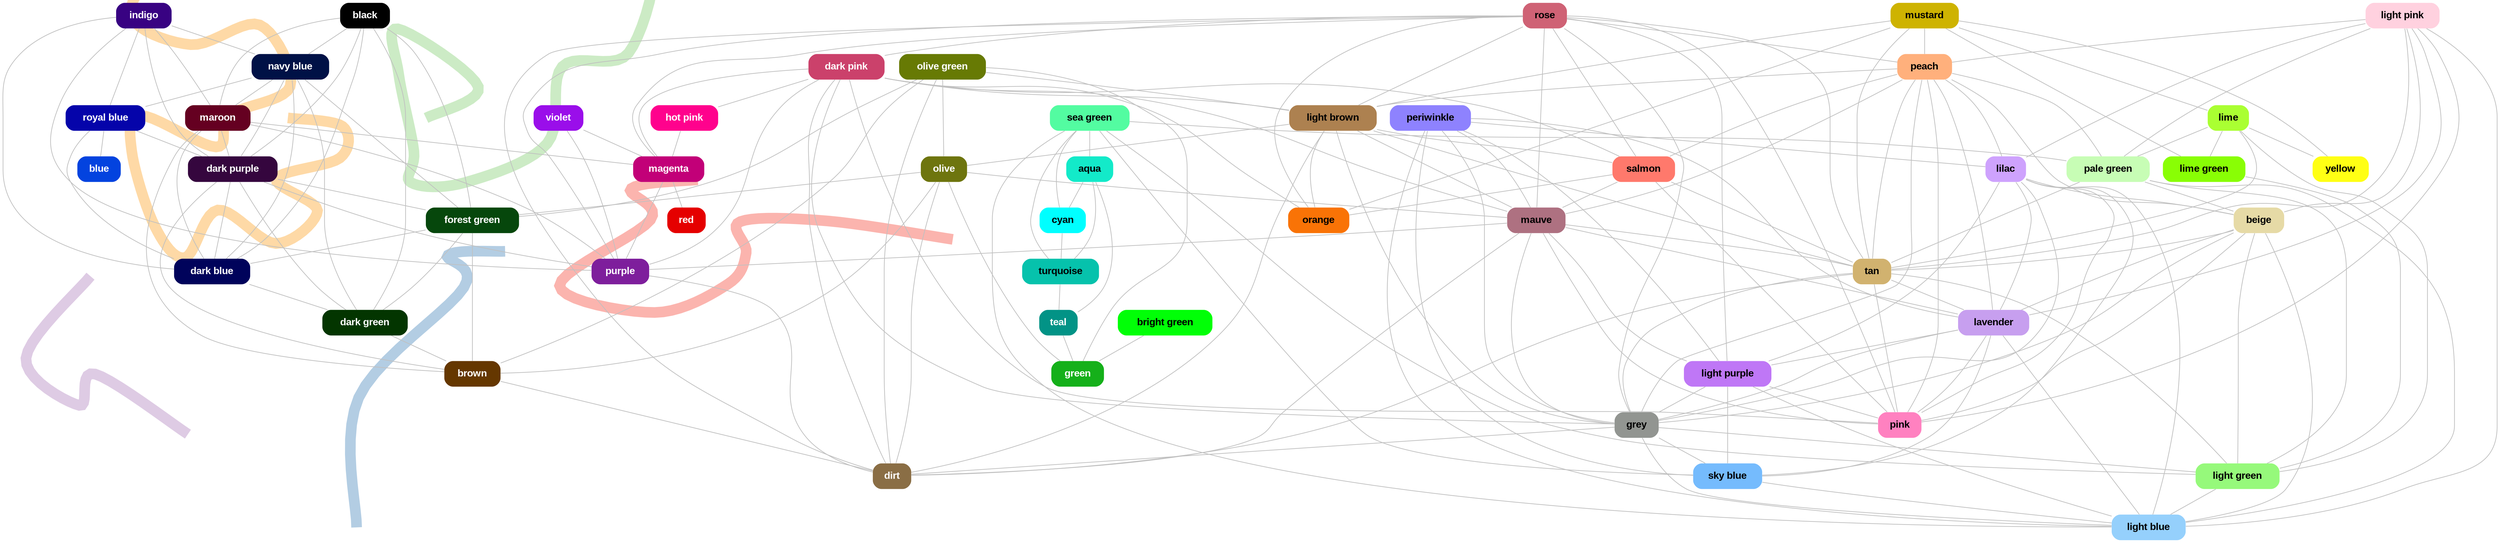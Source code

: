 graph {
	graph [_background=" S 16 -setlinewidth(15) c 7 -#ccebc5 C 7 -#ccebc5 L 111  595.05 593.94  600.26 596.39  608.02 599.33  617.56 602.74  628.1 606.6  \
638.85 610.88  649.03 615.57  657.86 620.65  664.58 626.09  668.38 631.88  668.5 638  664.23 645.28  655.99 654.21  644.67 664.25  \
631.19 674.84  616.45 685.44  601.34 695.5  586.78 704.48  573.66 711.82  562.89 716.98  555.37 719.42  550.77 719.13  547.97 716.7  \
546.7 712.41  546.66 706.57  547.58 699.48  549.17 691.44  551.15 682.75  553.24 673.72  555.15 664.63  556.6 655.8  558.04 646.48  \
559.99 635.94  562.33 624.52  564.92 612.54  567.62 600.34  570.29 588.23  572.8 576.54  575 565.61  576.77 555.76  577.97 547.32  \
578.23 540.11  577.5 533.68  576.09 527.99  574.32 522.95  572.51 518.52  570.97 514.63  570.02 511.23  569.98 508.24  571.16 505.61  \
573.88 503.28  578.06 501.25  583.33 499.58  589.56 498.3  596.64 497.46  604.43 497.08  612.83 497.19  621.69 497.83  630.91 499.03  \
640.36 500.82  649.92 503.24  660.29 506.27  671.98 509.85  684.61 514  697.76 518.69  711.04 523.93  724.04 529.71  736.37 536.03  \
747.62 542.87  757.4 550.25  765.3 558.14  770.91 567.2  774.42 577.78  776.32 589.47  777.11 601.83  777.3 614.44  777.37 626.87  \
777.83 638.69  779.18 649.48  781.91 658.81  786.53 666.26  793.24 671.25  801.64 673.93  811.31 674.89  821.84 674.76  832.81 674.15  \
843.82 673.67  854.43 673.94  864.23 675.56  872.81 679.16  879.76 685.35  885.97 694.98  892.38 707.88  898.62 723.15  904.32 739.88  \
909.1 757.16  912.59 774.07  914.43 789.72  914.24 803.19  911.64 813.57 906.28 819.95  896.86 822.01  883.05 820.5  865.92 \
816.16  846.53 809.7  825.95 801.85  805.23 793.32  785.44 784.84  767.65 777.13  752.91 770.92  742.3 766.92 c 7 -#fed9a6 C \
7 -#fed9a6 L 171  400.73 594.14  405.67 593.58  412.48 593.04  420.69 592.46  429.83 591.79  439.42 590.95  448.99 589.89  458.07 \
588.55  466.19 586.86  472.87 584.77  477.64 582.2  480.92 579  483.42 575.14  485.14 570.76  486.06 566.01  486.16 561.03  485.43 \
555.97  483.85 550.96  481.41 546.15  478.1 541.69  473.9 537.71  467.77 534.24  459.16 531.15  448.77 528.33  437.29 525.69  425.41 \
523.15  413.85 520.61  403.29 517.96  394.43 515.14  387.97 512.03  384.61 508.54  384.95 504.69  388.6 500.59  394.78 496.27  402.69 \
491.78  411.54 487.16  420.55 482.45  428.92 477.7  435.87 472.96  440.61 468.25  442.35 463.64  441.33 458.65  438.5 452.99  434.15 \
446.93  428.54 440.77  421.95 434.78  414.67 429.26  406.97 424.47  399.12 420.72  391.41 418.27  384.11 417.42  376.72 418.86  \
368.68 422.68  360.16 428.26  351.35 434.98  342.42 442.22  333.56 449.36  324.93 455.77  316.73 460.84  309.12 463.94  302.29 464.45  \
296.24 461.88  290.78 456.6  285.81 449.28  281.24 440.59  276.96 431.22  272.88 421.83  268.89 413.11  264.89 405.71  260.8 400.33  \
256.5 397.62  252.05 397.25  247.57 398.34  243.1 400.73  238.64 404.28  234.23 408.83  229.89 414.26  225.63 420.4  221.49 427.11  \
217.48 434.25  213.63 441.66  209.76 450.01  205.74 459.81  201.68 470.7  197.69 482.33  193.88 494.34  190.35 506.38  187.2 518.09  \
184.55 529.12  182.5 539.11  181.16 547.71  180.23 555.38  179.44 562.74  178.92 569.68  178.81 576.1  179.26 581.87  180.39 586.9  \
182.35 591.07  185.27 594.26  189.3 596.37 194.56 597.28  201.75 596.27  211.1 593.05  222.08 588.16  234.15 582.16  246.79 \
575.58  259.46 568.99  271.62 562.91  282.73 557.9  292.28 554.51  299.71 553.28  304.79 554.18  307.95 556.61  309.62 560.31  310.29 \
564.99  310.39 570.36  310.4 576.16  310.76 582.1  311.95 587.9  314.4 593.28  318.59 597.97  325 601.96  333.44 605.56  343.32 \
608.9  354.05 612.15  365.07 615.45  375.77 618.97  385.58 622.84  393.93 627.24  400.21 632.3  403.86 638.18  405.03 645.48  404.4 \
654.37  402.2 664.37  398.66 674.99  393.98 685.76  388.38 696.19  382.1 705.8  375.34 714.1  368.33 720.61  361.29 724.86  353.73 \
726.4  345.16 725.5  335.77 722.71  325.77 718.59  315.36 713.7  304.73 708.59  294.1 703.83  283.65 699.97  273.6 697.58  264.13 \
697.2  254.48 698.45  244 700.52  233.1 703.37  222.19 706.96  211.67 711.23  201.95 716.14  193.44 721.64  186.55 727.68  181.67 \
734.23  179.23 741.22  179.82 749.41  183.38 759.25  189.25 770.28  196.81 782.02  205.43 794.01  214.48 805.78  223.32 816.87  \
231.31 826.79  237.83 835.09  242.25 841.3 c 7 -#fbb4ae C 7 -#fbb4ae L 91  977.05 507.14  970.96 506.55  962.45 505.98  952.15 \
505.37  940.7 504.65  928.75 503.77  916.93 502.67  905.89 501.29  896.26 499.57  888.68 497.45  883.8 494.88  882.32 491.97  883.95 \
488.86  887.89 485.5  893.31 481.84  899.37 477.82  905.27 473.4  910.16 468.53  913.24 463.16  913.67 457.24  910.64 450.72  902.95 \
443.18  890.81 434.42  875.46 424.77  858.15 414.54  840.12 404.02  822.63 393.54  806.92 383.4  794.23 373.91  785.82 365.38  782.94 \
358.12  785.85 351.77  793.42 345.81  804.77 340.31  819.02 335.33  835.3 330.94  852.74 327.22  870.45 324.23  887.56 322.04  903.2 \
320.72  916.49 320.33  928.37 321.16  940.27 323.27  952.04 326.46  963.56 330.5  974.68 335.17  985.26 340.25  995.16 345.52  1004.24 \
350.75  1012.37 355.73  1019.4 360.24  1025.26 364.47  1030.04 368.78  1033.87 373.14  1036.89 377.55  1039.23 381.99  1041.01 386.45  \
1042.37 390.92  1043.44 395.38  1044.34 399.83  1045.2 404.25  1045.18 408.85  1043.67 413.75  1041.16 418.82  1038.15 423.93  1035.13 \
428.96  1032.59 433.77  1031.04 438.24  1030.96 442.23  1032.85 445.62  1037.2 448.27  1043.96 450.22  1052.58 451.62  1062.82 452.52  \
1074.45 452.98  1087.23 453.03  1100.93 452.74  1115.31 452.14  1130.14 451.3  1145.18 450.25  1160.2 449.06  1176.41 447.44  1194.75 \
445.18  1214.52 442.45  1235.04 439.39  1255.64 436.18  1275.62 432.96  1294.3 429.9  1310.99 427.14  1325.02 424.86  1335.7 423.2 \
c 7 -#b3cde3 C 7 -#b3cde3 L 41  497.43 18  496.95 28.98  495.51 43.26  493.52 60.2  491.42 79.17  489.64 99.55  488.6 120.71  488.72 \
142.01  490.43 162.83  494.16 182.53  500.33 200.49  510.01 217.6  523.34 235.02  539.38 252.48  557.19 269.76  575.81 286.6  594.31 \
302.75  611.74 317.97  627.16 332.02  639.61 344.64  648.17 355.59  652.39 364.77  653 372.36  650.82 378.58  646.67 383.64  641.37 \
387.75  635.73 391.1  630.57 393.91  626.7 396.39  624.94 398.74  626.11 401.17  630.35 403.35  636.88 404.89  645.17 405.87  654.66 \
406.43  664.81 406.64  675.06 406.63  684.89 406.5  693.72 406.35  701.03 406.29  706.26 406.42 c 7 -#decbe4 C 7 -#decbe4 L 41  \
123.2 371.41  117.06 364.32  108.21 354.93  97.44 343.72  85.5 331.2  73.16 317.85  61.21 304.17  50.39 290.65  41.49 277.79  35.27 \
266.07  32.5 256  33.52 246.88  37.73 237.83  44.47 229.02  53.08 220.64  62.91 212.88  73.31 205.91  83.62 199.92  93.18 195.1  \
101.34 191.63  107.44 189.69  111.31 190.2  113.52 193.5  114.56 198.85  114.91 205.54  115.06 212.86  115.48 220.08  116.67 226.5  \
119.1 231.4  123.26 234.05  129.63 233.74  138.89 230.11  150.9 223.7  164.96 215.15  180.34 205.11  196.32 194.2  212.2 183.07  \
227.24 172.36  240.74 162.71  251.98 154.76  260.24 149.15  ",
		bb="-0.003,0,1366.2,859.3",
		forcelabels=false,
		outputorder=edgesfirst,
		size="60,60!"
	];
	node [clustercolor=-1,
		fontname="Helvetica-Bold",
		height=0.0001,
		label="\N",
		margin=0,
		shape=plaintext,
		width=0.0001
	];
	edge [color=grey];
	rose	 [cluster=1,
		clustercolor="#ccebc5",
		color="#cf6275",
		fontcolor="#000000",
		fontname="Arial Bold",
		height=0.5,
		pos="595.05,593.94",
		style="filled,rounded",
		width=0.86111];
	"dark pink"	 [cluster=1,
		clustercolor="#ccebc5",
		color="#cb416b",
		fontcolor="#FFFFFF",
		fontname="Arial Bold",
		height=0.5,
		pos="668.5,638",
		style="filled,rounded",
		width=1.4861];
	rose -- "dark pink"	 [len=0.9277,
		pos="616.69,606.92 624.73,611.75 633.94,617.27 642.34,622.31",
		weight=1.0000];
	peach	 [cluster=2,
		clustercolor="#fed9a6",
		color="#ffb07c",
		fontcolor="#000000",
		fontname="Arial Bold",
		height=0.5,
		pos="400.73,594.14",
		style="filled,rounded",
		width=1.0694];
	rose -- peach	 [len=2.4206,
		pos="563.83,593.97 529.93,594.01 475.75,594.07 439.23,594.1",
		weight=1.0000];
	"light brown"	 [cluster=1,
		clustercolor="#ccebc5",
		color="#ad8150",
		fontcolor="#000000",
		fontname="Arial Bold",
		height=0.5,
		pos="577.97,547.32",
		style="filled,rounded",
		width=1.7083];
	rose -- "light brown"	 [len=1.3706,
		pos="588.59,576.31 587.27,572.7 585.88,568.9 584.55,565.28",
		weight=1.0000];
	salmon	 [cluster=1,
		clustercolor="#ccebc5",
		color="#ff796c",
		fontcolor="#000000",
		fontname="Arial Bold",
		height=0.5,
		pos="556.6,655.8",
		style="filled,rounded",
		width=1.2222];
	rose -- salmon	 [len=1.3106,
		pos="584.34,611.17 579.1,619.61 572.79,629.75 567.52,638.23",
		weight=1.0000];
	mauve	 [cluster=1,
		clustercolor="#ccebc5",
		color="#ae7181",
		fontcolor="#000000",
		fontname="Arial Bold",
		height=0.5,
		pos="573.88,503.28",
		style="filled,rounded",
		width=1.1389];
	rose -- mauve	 [len=0.9125,
		pos="590.87,576.03 587.18,560.24 581.83,537.34 578.13,521.47",
		weight=1.0000];
	tan	 [cluster=2,
		clustercolor="#fed9a6",
		color="#d1b26f",
		fontcolor="#000000",
		fontname="Arial Bold",
		height=0.5,
		pos="403.86,638.18",
		style="filled,rounded",
		width=0.75];
	rose -- tan	 [len=2.1911,
		pos="566.01,600.66 528.82,609.26 464.96,624.04 429.49,632.25",
		weight=1.0000];
	"light purple"	 [cluster=2,
		clustercolor="#fed9a6",
		color="#bf77f6",
		fontcolor="#000000",
		fontname="Arial Bold",
		height=0.5,
		pos="442.35,463.64",
		style="filled,rounded",
		width=1.7083];
	rose -- "light purple"	 [len=2.5873,
		pos="577.53,578.99 549.02,554.66 492.72,506.62 462.56,480.89",
		weight=1.0000];
	grey	 [cluster=2,
		clustercolor="#fed9a6",
		color="#929591",
		fontcolor="#000000",
		fontname="Arial Bold",
		height=0.5,
		pos="473.9,537.71",
		style="filled,rounded",
		width=0.86111];
	rose -- grey	 [len=2.0795,
		pos="570.53,582.56 549.52,572.81 519.39,558.82 498.38,549.07",
		weight=1.0000];
	magenta	 [cluster=1,
		clustercolor="#ccebc5",
		color="#c20078",
		fontcolor="#FFFFFF",
		fontname="Arial Bold",
		height=0.5,
		pos="786.53,666.26",
		style="filled,rounded",
		width=1.3889];
	rose -- magenta	 [len=2.6979,
		pos="621.27,603.84 655.18,616.65 714.31,638.98 751.88,653.17",
		weight=1.0000];
	orange	 [cluster=1,
		clustercolor="#ccebc5",
		color="#f97306",
		fontcolor="#000000",
		fontname="Arial Bold",
		height=0.5,
		pos="555.37,719.42",
		style="filled,rounded",
		width=1.1944];
	rose -- orange	 [len=2.4107,
		pos="589.45,611.65 581.93,635.43 568.64,677.45 561.07,701.39",
		weight=1.0000];
	pink	 [cluster=2,
		clustercolor="#fed9a6",
		color="#ff81c0",
		fontcolor="#000000",
		fontname="Arial Bold",
		height=0.5,
		pos="477.64,582.2",
		style="filled,rounded",
		width=0.84722];
	rose -- pink	 [len=2.0281,
		pos="564.2,590.85 546.81,589.12 525.17,586.95 507.87,585.22",
		weight=1.0000];
	purple	 [cluster=1,
		clustercolor="#ccebc5",
		color="#7e1e9c",
		fontcolor="#FFFFFF",
		fontname="Arial Bold",
		height=0.5,
		pos="765.3,558.14",
		style="filled,rounded",
		width=1.125];
	rose -- purple	 [len=2.7758,
		pos="624.71,587.7 653.57,581.63 697.51,572.39 728.58,565.86",
		weight=1.0000];
	dirt	 [cluster=1,
		clustercolor="#ccebc5",
		color="#8a6e45",
		fontcolor="#FFFFFF",
		fontname="Arial Bold",
		height=0.5,
		pos="649.92,503.24",
		style="filled,rounded",
		width=0.75];
	rose -- dirt	 [len=1.9076,
		pos="605.37,576.88 615.18,560.67 629.85,536.42 639.65,520.23",
		weight=1.0000];
	"dark pink" -- "light brown"	 [len=1.9595,
		pos="651.47,620.95 635.39,604.84 611.39,580.79 595.23,564.61",
		weight=1.0000];
	"dark pink" -- salmon	 [len=1.9650,
		pos="620.07,645.71 612.75,646.87 605.25,648.06 598.09,649.2",
		weight=1.0000];
	"dark pink" -- mauve	 [len=1.5412,
		pos="656.13,620.39 637.99,594.57 604.39,546.72 586.25,520.9",
		weight=1.0000];
	"dark pink" -- grey	 [len=2.7636,
		pos="638.94,622.77 600.13,602.77 532.78,568.06 497.31,549.78",
		weight=1.0000];
	"dark pink" -- magenta	 [len=1.8076,
		pos="712.11,648.44 722.75,650.99 734.11,653.71 744.66,656.24",
		weight=1.0000];
	"dark pink" -- orange	 [len=2.6209,
		pos="645.6,654.48 625.59,668.88 596.73,689.65 577.08,703.79",
		weight=1.0000];
	"dark pink" -- pink	 [len=2.6981,
		pos="628.02,626.17 591.03,615.35 537.34,599.66 505.12,590.23",
		weight=1.0000];
	"dark pink" -- purple	 [len=2.2668,
		pos="689.03,621.07 705.79,607.24 729.31,587.83 745.79,574.23",
		weight=1.0000];
	"dark pink" -- dirt	 [len=2.1031,
		pos="665.99,619.83 662.45,594.11 656,547.36 652.45,521.56",
		weight=1.0000];
	"hot pink"	 [cluster=1,
		clustercolor="#ccebc5",
		color="#ff028d",
		fontcolor="#FFFFFF",
		fontname="Arial Bold",
		height=0.5,
		pos="742.3,766.92",
		style="filled,rounded",
		width=1.3194];
	"dark pink" -- "hot pink"	 [len=2.2172,
		pos="678.76,655.93 692.86,680.56 718.07,724.6 732.12,749.15",
		weight=1.0000];
	peach -- "light brown"	 [len=2.4791,
		pos="434.49,585.23 462.11,577.93 501.45,567.54 531.95,559.48",
		weight=1.0000];
	peach -- salmon	 [len=1.5354,
		pos="430.42,605.89 457.45,616.58 497.24,632.32 524.89,643.25",
		weight=1.0000];
	peach -- mauve	 [len=2.5799,
		pos="426.65,580.54 459.2,563.46 514.73,534.32 547.5,517.13",
		weight=1.0000];
	peach -- tan	 [len=1.1193,
		pos="402.02,612.31 402.2,614.87 402.39,617.5 402.57,620.05",
		weight=1.0000];
	peach -- grey	 [len=2.7152,
		pos="420.73,578.72 431.47,570.44 444.64,560.28 455.19,552.15",
		weight=1.0000];
	peach -- pink	 [len=1.8385,
		pos="437.38,588.45 440.94,587.9 444.52,587.34 448,586.8",
		weight=1.0000];
	"pale green"	 [cluster=2,
		clustercolor="#fed9a6",
		color="#c7fdb5",
		fontcolor="#000000",
		fontname="Arial Bold",
		height=0.5,
		pos="181.16,547.71",
		style="filled,rounded",
		width=1.625];
	peach -- "pale green"	 [len=2.7214,
		pos="365.45,586.68 328.6,578.89 270.54,566.61 229.45,557.92",
		weight=1.0000];
	lilac	 [cluster=2,
		clustercolor="#fed9a6",
		color="#cea2fd",
		fontcolor="#000000",
		fontname="Arial Bold",
		height=0.5,
		pos="302.29,464.45",
		style="filled,rounded",
		width=0.79167];
	peach -- lilac	 [len=2.7774,
		pos="387.66,576.92 368.62,551.84 333.5,505.58 314.79,480.93",
		weight=1.0000];
	beige	 [cluster=2,
		clustercolor="#fed9a6",
		color="#e6daa6",
		fontcolor="#000000",
		fontname="Arial Bold",
		height=0.5,
		pos="318.59,597.97",
		style="filled,rounded",
		width=0.98611];
	peach -- beige	 [len=1.5261,
		pos="362.54,595.92 359.86,596.05 357.17,596.18 354.5,596.3",
		weight=1.0000];
	lavender	 [cluster=2,
		clustercolor="#fed9a6",
		color="#c79fef",
		fontcolor="#000000",
		fontname="Arial Bold",
		height=0.5,
		pos="384.61,508.54",
		style="filled,rounded",
		width=1.3889];
	peach -- lavender	 [len=2.6303,
		pos="397.31,575.99 394.58,561.46 390.76,541.19 388.02,526.67",
		weight=1.0000];
	"light brown" -- salmon	 [len=2.0277,
		pos="574.34,565.72 570.39,585.79 564.11,617.71 560.17,637.67",
		weight=1.0000];
	"light brown" -- mauve	 [len=1.0438,
		pos="576.28,529.15 576.04,526.59 575.8,523.96 575.56,521.41",
		weight=1.0000];
	"light brown" -- tan	 [len=1.6974,
		pos="547.64,563.15 512.66,581.4 456.05,610.94 425.33,626.97",
		weight=1.0000];
	"light brown" -- grey	 [len=1.5124,
		pos="518.94,541.87 514.08,541.42 509.3,540.98 504.78,540.56",
		weight=1.0000];
	"light brown" -- orange	 [len=2.3308,
		pos="575.59,565.41 571.25,598.46 562.09,668.24 557.75,701.31",
		weight=1.0000];
	"light brown" -- dirt	 [len=1.0010,
		pos="604.76,530.91 613.07,525.82 622.08,520.3 629.86,515.54",
		weight=1.0000];
	olive	 [cluster=4,
		clustercolor="#b3cde3",
		color="#6e750e",
		fontcolor="#FFFFFF",
		fontname="Arial Bold",
		height=0.5,
		pos="626.11,401.17",
		style="filled,rounded",
		width=0.90278];
	"light brown" -- olive	 [len=1.9904,
		pos="583.87,529.4 593.11,501.35 610.89,447.38 620.16,419.24",
		weight=1.0000];
	salmon -- mauve	 [len=1.9728,
		pos="558.65,637.7 561.98,608.35 568.51,550.69 571.83,521.35",
		weight=1.0000];
	salmon -- tan	 [len=1.9024,
		pos="514.06,650.89 487.4,647.81 453.85,643.94 430.81,641.28",
		weight=1.0000];
	salmon -- orange	 [len=1.9841,
		pos="556.25,673.86 556.09,682.38 555.89,692.53 555.72,701.09",
		weight=1.0000];
	salmon -- pink	 [len=1.6388,
		pos="538.69,639.1 525.31,626.63 507.16,609.72 494.14,597.58",
		weight=1.0000];
	mauve -- tan	 [len=1.9917,
		pos="553.71,519.28 520.11,545.94 453.23,599 421.44,624.23",
		weight=1.0000];
	mauve -- "light purple"	 [len=2.3036,
		pos="540.01,493.07 523.41,488.07 503.25,481.99 485.56,476.66",
		weight=1.0000];
	mauve -- grey	 [len=1.2265,
		pos="541.42,514.46 528.31,518.98 513.35,524.13 500.85,528.43",
		weight=1.0000];
	mauve -- pink	 [len=2.3139,
		pos="554.4,519.25 537.27,533.3 512.51,553.6 495.78,567.32",
		weight=1.0000];
	mauve -- purple	 [len=2.5914,
		pos="608.54,513.21 643.35,523.19 696.63,538.46 731.22,548.37",
		weight=1.0000];
	mauve -- dirt	 [len=1.4420,
		pos="615.02,503.26 617.68,503.26 620.32,503.26 622.88,503.26",
		weight=1.0000];
	mauve -- lavender	 [len=2.5409,
		pos="532.81,504.42 504,505.22 465.31,506.3 434.69,507.15",
		weight=1.0000];
	tan -- grey	 [len=1.8129,
		pos="415.43,621.59 428.33,603.08 449.08,573.31 462.08,554.66",
		weight=1.0000];
	tan -- pink	 [len=2.3312,
		pos="421.72,624.62 432.89,616.15 447.27,605.24 458.65,596.6",
		weight=1.0000];
	tan -- dirt	 [len=2.6351,
		pos="424.84,626.67 471.33,601.18 582.56,540.18 629,514.72",
		weight=1.0000];
	tan -- lavender	 [len=2.5399,
		pos="401.18,620.15 397.53,595.52 391,551.6 387.32,526.83",
		weight=1.0000];
	"light green"	 [cluster=2,
		clustercolor="#fed9a6",
		color="#96f97b",
		fontcolor="#000000",
		fontname="Arial Bold",
		height=0.5,
		pos="194.56,597.28",
		style="filled,rounded",
		width=1.6389];
	tan -- "light green"	 [len=2.4031,
		pos="377.78,633.08 344.57,626.59 286.5,615.24 244.63,607.06",
		weight=1.0000];
	"light purple" -- grey	 [len=2.3711,
		pos="449.99,481.57 454.98,493.3 461.48,508.56 466.44,520.2",
		weight=1.0000];
	"light purple" -- pink	 [len=1.8606,
		pos="447.71,481.65 454.38,504.06 465.7,542.1 472.34,564.41",
		weight=1.0000];
	"light blue"	 [cluster=2,
		clustercolor="#fed9a6",
		color="#95d0fc",
		fontcolor="#000000",
		fontname="Arial Bold",
		height=0.5,
		pos="213.63,441.66",
		style="filled,rounded",
		width=1.4444];
	"light purple" -- "light blue"	 [len=2.6315,
		pos="383.45,457.98 346.38,454.42 299.07,449.87 263.8,446.48",
		weight=1.0000];
	"sky blue"	 [cluster=2,
		clustercolor="#fed9a6",
		color="#75bbfd",
		fontcolor="#000000",
		fontname="Arial Bold",
		height=0.5,
		pos="256.5,397.62",
		style="filled,rounded",
		width=1.3472];
	"light purple" -- "sky blue"	 [len=2.5586,
		pos="402.93,449.64 370.01,437.95 323.49,421.42 291.78,410.16",
		weight=1.0000];
	grey -- dirt	 [len=1.8255,
		pos="503.76,531.87 537.5,525.26 591.88,514.61 623.94,508.33",
		weight=1.0000];
	grey -- "light green"	 [len=2.7689,
		pos="444.53,543.98 396.63,554.19 301.19,574.54 243.09,586.93",
		weight=1.0000];
	grey -- "light blue"	 [len=2.6245,
		pos="447.51,527.97 400.6,510.66 302.64,474.51 249.6,454.93",
		weight=1.0000];
	grey -- "sky blue"	 [len=2.4314,
		pos="453.06,524.28 412.67,498.26 323.96,441.1 280.9,413.35",
		weight=1.0000];
	magenta -- purple	 [len=1.9366,
		pos="782.93,647.92 779,627.91 772.76,596.1 768.85,576.21",
		weight=1.0000];
	red	 [cluster=1,
		clustercolor="#ccebc5",
		color="#e50000",
		fontcolor="#FFFFFF",
		fontname="Arial Bold",
		height=0.5,
		pos="906.28,819.95",
		style="filled,rounded",
		width=0.75];
	magenta -- red	 [len=2.4638,
		pos="800.27,683.89 823.73,714.01 871.19,774.92 893.78,803.92",
		weight=1.0000];
	purple -- dirt	 [len=2.7741,
		pos="737.67,544.99 717.53,535.41 690.62,522.61 671.94,513.72",
		weight=1.0000];
	"hot pink" -- magenta	 [len=1.5015,
		pos="750.21,748.92 758.26,730.6 770.66,702.36 778.69,684.1",
		weight=1.0000];
	"pale green" -- tan	 [len=2.4685,
		pos="216.94,562.25 263.05,580.98 341.89,613 380.78,628.8",
		weight=1.0000];
	"pale green" -- beige	 [len=1.2405,
		pos="219.08,561.58 241.32,569.72 269,579.84 289.51,587.34",
		weight=1.0000];
	"pale green" -- "light green"	 [len=1.6174,
		pos="186.07,565.89 187.24,570.2 188.48,574.8 189.65,579.11",
		weight=1.0000];
	"pale green" -- "light blue"	 [len=2.1910,
		pos="186.67,529.72 192.64,510.22 202.11,479.27 208.09,459.74",
		weight=1.0000];
	lilac -- "light purple"	 [len=1.2357,
		pos="330.97,464.29 345.3,464.2 363.22,464.1 380.47,464",
		weight=1.0000];
	lilac -- grey	 [len=2.5506,
		pos="326.15,474.64 358.39,488.4 415.59,512.82 448.57,526.9",
		weight=1.0000];
	lilac -- pink	 [len=1.8846,
		pos="322.06,477.73 355.65,500.29 423.49,545.84 457.4,568.61",
		weight=1.0000];
	lilac -- beige	 [len=2.3446,
		pos="304.49,482.46 307.6,507.94 313.25,554.27 316.37,579.83",
		weight=1.0000];
	lilac -- lavender	 [len=0.3278,
		pos="324.35,476.27 334.25,481.57 346.06,487.89 356.58,493.53",
		weight=1.0000];
	lilac -- "light blue"	 [len=1.8451,
		pos="275.69,457.61 269.36,455.99 262.46,454.21 255.63,452.46",
		weight=1.0000];
	lilac -- "sky blue"	 [len=2.2156,
		pos="290.73,447.59 283.95,437.69 275.39,425.2 268.53,415.18",
		weight=1.0000];
	beige -- tan	 [len=1.6045,
		pos="345.1,610.47 356.83,616.01 370.48,622.44 381.66,627.71",
		weight=1.0000];
	beige -- grey	 [len=2.7715,
		pos="347.07,586.92 375.89,575.74 420.04,558.61 447.92,547.79",
		weight=1.0000];
	beige -- pink	 [len=2.5545,
		pos="353.89,594.47 381.89,591.69 420.62,587.85 447.26,585.21",
		weight=1.0000];
	beige -- lavender	 [len=2.2658,
		pos="331.32,580.73 342.93,565 360.02,541.85 371.69,526.04",
		weight=1.0000];
	beige -- "light green"	 [len=2.2358,
		pos="282.71,597.77 273.7,597.72 263.78,597.67 253.96,597.61",
		weight=1.0000];
	beige -- "light blue"	 [len=2.5532,
		pos="306.95,580.65 286.88,550.76 245.96,489.81 225.63,459.54",
		weight=1.0000];
	lavender -- "light purple"	 [len=1.1183,
		pos="405.78,492.08 410.54,488.37 415.61,484.43 420.4,480.71",
		weight=1.0000];
	lavender -- grey	 [len=2.2256,
		pos="421.7,520.66 430.04,523.38 438.74,526.23 446.59,528.79",
		weight=1.0000];
	lavender -- pink	 [len=1.8048,
		pos="405.72,525.25 421.8,537.99 443.73,555.35 459.13,567.54",
		weight=1.0000];
	lavender -- "light blue"	 [len=1.8056,
		pos="350.42,495.17 320.79,483.58 278.12,466.89 248.34,455.24",
		weight=1.0000];
	lavender -- "sky blue"	 [len=2.1048,
		pos="365.15,491.69 340.93,470.73 299.83,435.14 275.72,414.27",
		weight=1.0000];
	olive -- mauve	 [len=2.6931,
		pos="617.25,418.49 607.7,437.16 592.59,466.7 582.96,485.53",
		weight=1.0000];
	olive -- dirt	 [len=1.2677,
		pos="630.37,419.42 634.7,438 641.38,466.63 645.7,485.15",
		weight=1.0000];
	"forest green"	 [cluster=3,
		clustercolor="#fbb4ae",
		color="#06470c",
		fontcolor="#FFFFFF",
		fontname="Arial Bold",
		height=0.5,
		pos="782.94,358.12",
		style="filled,rounded",
		width=1.8194];
	olive -- "forest green"	 [len=2.7656,
		pos="655.24,393.18 678.01,386.93 710.09,378.12 736.41,370.89",
		weight=1.0000];
	brown	 [cluster=4,
		clustercolor="#b3cde3",
		color="#653700",
		fontcolor="#FFFFFF",
		fontname="Arial Bold",
		height=0.5,
		pos="706.26,406.42",
		style="filled,rounded",
		width=1.0972];
	olive -- brown	 [len=1.7300,
		pos="658.71,403.31 661.4,403.48 664.13,403.66 666.86,403.84",
		weight=1.0000];
	green	 [cluster=4,
		clustercolor="#b3cde3",
		color="#15b01a",
		fontcolor="#FFFFFF",
		fontname="Arial Bold",
		height=0.5,
		pos="500.33,200.49",
		style="filled,rounded",
		width=1.0278];
	olive -- green	 [len=2.6643,
		pos="615.39,384.06 591.68,346.24 535.05,255.89 511.21,217.85",
		weight=1.0000];
	"light green" -- "light blue"	 [len=2.7347,
		pos="196.79,579.12 200.46,549.14 207.75,489.61 211.42,459.7",
		weight=1.0000];
	"sky blue" -- "light blue"	 [len=0.9510,
		pos="239.8,414.77 236.7,417.96 233.45,421.29 230.35,424.48",
		weight=1.0000];
	"light pink"	 [cluster=2,
		clustercolor="#fed9a6",
		color="#ffd1df",
		fontcolor="#000000",
		fontname="Arial Bold",
		height=0.5,
		pos="299.71,553.28",
		style="filled,rounded",
		width=1.4444];
	"light pink" -- peach	 [len=2.1162,
		pos="333.63,567 345.9,571.96 359.63,577.52 371.46,582.31",
		weight=1.0000];
	"light pink" -- tan	 [len=2.5680,
		pos="320.29,570.05 339.61,585.81 368.21,609.12 386.44,623.97",
		weight=1.0000];
	"light pink" -- pink	 [len=2.2681,
		pos="346.92,560.95 379.04,566.17 420.56,572.92 448.09,577.4",
		weight=1.0000];
	"light pink" -- "pale green"	 [len=1.9661,
		pos="248.06,550.85 245.06,550.71 242.04,550.57 239.02,550.43",
		weight=1.0000];
	"light pink" -- lilac	 [len=1.8261,
		pos="300.24,534.87 300.69,519.53 301.32,497.79 301.76,482.53",
		weight=1.0000];
	"light pink" -- beige	 [len=1.2750,
		pos="307.28,571.2 308.55,574.21 309.87,577.34 311.14,580.34",
		weight=1.0000];
	"light pink" -- lavender	 [len=1.9296,
		pos="328.45,538.13 337.4,533.42 347.26,528.22 356.18,523.52",
		weight=1.0000];
	"light pink" -- "light blue"	 [len=2.5721,
		pos="286.26,535.84 270.18,514.99 243.43,480.3 227.27,459.34",
		weight=1.0000];
	mustard	 [cluster=2,
		clustercolor="#fed9a6",
		color="#ceb301",
		fontcolor="#000000",
		fontname="Arial Bold",
		height=0.5,
		pos="361.29,724.86",
		style="filled,rounded",
		width=1.3333];
	mustard -- peach	 [len=2.6474,
		pos="366.69,706.96 374.2,682.07 387.72,637.25 395.27,612.25",
		weight=1.0000];
	mustard -- "light brown"	 [len=2.1939,
		pos="381.28,708.48 422.25,674.91 515.35,598.63 557.07,564.44",
		weight=1.0000];
	mustard -- tan	 [len=2.1282,
		pos="370.11,706.9 377.51,691.82 388.02,670.42 395.34,655.52",
		weight=1.0000];
	mustard -- orange	 [len=2.0270,
		pos="409.26,723.51 440.81,722.63 481.73,721.48 512.24,720.63",
		weight=1.0000];
	lime	 [cluster=2,
		clustercolor="#fed9a6",
		color="#aaff32",
		fontcolor="#000000",
		fontname="Arial Bold",
		height=0.5,
		pos="264.13,697.2",
		style="filled,rounded",
		width=0.80556];
	mustard -- lime	 [len=2.4378,
		pos="322.89,713.93 312.17,710.88 300.77,707.63 290.88,704.81",
		weight=1.0000];
	"lime green"	 [cluster=2,
		clustercolor="#fed9a6",
		color="#89fe05",
		fontcolor="#000000",
		fontname="Arial Bold",
		height=0.5,
		pos="179.23,741.22",
		style="filled,rounded",
		width=1.6111];
	mustard -- "lime green"	 [len=2.6233,
		pos="314.4,729.07 290.17,731.25 260.44,733.92 235.03,736.2",
		weight=1.0000];
	yellow	 [cluster=2,
		clustercolor="#fed9a6",
		color="#ffff14",
		fontcolor="#000000",
		fontname="Arial Bold",
		height=0.5,
		pos="242.25,841.3",
		style="filled,rounded",
		width=1.0972];
	mustard -- yellow	 [len=2.4083,
		pos="343.98,741.79 321.28,763.99 281.71,802.7 259.2,824.72",
		weight=1.0000];
	lime -- tan	 [len=2.5840,
		pos="288.47,686.92 314.43,675.95 355.24,658.71 380.73,647.95",
		weight=1.0000];
	lime -- "pale green"	 [len=2.6249,
		pos="254.61,680.05 238.78,651.52 207.18,594.59 191.08,565.59",
		weight=1.0000];
	lime -- "light green"	 [len=1.4978,
		pos="252.33,680.25 239.69,662.1 219.73,633.42 206.89,614.99",
		weight=1.0000];
	lime -- "lime green"	 [len=1.1698,
		pos="241.38,708.99 231.46,714.14 219.69,720.24 209.08,725.74",
		weight=1.0000];
	lime -- yellow	 [len=2.0947,
		pos="261.4,715.16 257.21,742.77 249.23,795.36 245.02,823.11",
		weight=1.0000];
	"lime green" -- "light green"	 [len=2.3063,
		pos="181.18,722.99 184.12,695.3 189.7,642.96 192.64,615.36",
		weight=1.0000];
	indigo	 [cluster=3,
		clustercolor="#fbb4ae",
		color="#380282",
		fontcolor="#FFFFFF",
		fontname="Arial Bold",
		height=0.5,
		pos="977.05,507.14",
		style="filled,rounded",
		width=1.0833];
	indigo -- purple	 [len=1.8938,
		pos="942.08,515.56 903.09,524.95 840.33,540.07 801.03,549.53",
		weight=1.0000];
	"navy blue"	 [cluster=3,
		clustercolor="#fbb4ae",
		color="#001146",
		fontcolor="#FFFFFF",
		fontname="Arial Bold",
		height=0.5,
		pos="1037.2,448.27",
		style="filled,rounded",
		width=1.5139];
	indigo -- "navy blue"	 [len=1.8090,
		pos="993.81,490.74 1001.9,482.85 1011.6,473.39 1019.7,465.4",
		weight=1.0000];
	"royal blue"	 [cluster=3,
		clustercolor="#fbb4ae",
		color="#0504aa",
		fontcolor="#FFFFFF",
		fontname="Arial Bold",
		height=0.5,
		pos="1160.2,449.06",
		style="filled,rounded",
		width=1.5556];
	indigo -- "royal blue"	 [len=1.4352,
		pos="1009.4,496.89 1040.3,487.09 1087,472.28 1120.2,461.74",
		weight=1.0000];
	maroon	 [cluster=3,
		clustercolor="#fbb4ae",
		color="#650021",
		fontcolor="#FFFFFF",
		fontname="Arial Bold",
		height=0.5,
		pos="883.8,494.88",
		style="filled,rounded",
		width=1.2778];
	indigo -- maroon	 [len=2.1578,
		pos="939.39,502.19 935.55,501.68 931.62,501.17 927.72,500.66",
		weight=1.0000];
	"dark purple"	 [cluster=3,
		clustercolor="#fbb4ae",
		color="#35063e",
		fontcolor="#FFFFFF",
		fontname="Arial Bold",
		height=0.5,
		pos="910.64,450.72",
		style="filled,rounded",
		width=1.75];
	indigo -- "dark purple"	 [len=1.3212,
		pos="958.2,491.12 949.76,483.96 939.8,475.49 931.17,468.16",
		weight=1.0000];
	"dark blue"	 [cluster=3,
		clustercolor="#fbb4ae",
		color="#00035b",
		fontcolor="#FFFFFF",
		fontname="Arial Bold",
		height=0.5,
		pos="1045.2,404.25",
		style="filled,rounded",
		width=1.4861];
	indigo -- "dark blue"	 [len=1.5257,
		pos="988.6,489.69 1001.1,470.88 1020.8,441.1 1033.3,422.13",
		weight=1.0000];
	"navy blue" -- "royal blue"	 [len=1.9695,
		pos="1091.9,448.62 1096,448.65 1100.2,448.67 1104.3,448.7",
		weight=1.0000];
	"navy blue" -- maroon	 [len=2.5393,
		pos="996.92,460.51 973.21,467.72 943.47,476.75 920.43,483.75",
		weight=1.0000];
	"navy blue" -- "dark purple"	 [len=1.2998,
		pos="982.44,449.33 979.5,449.39 976.54,449.44 973.57,449.5",
		weight=1.0000];
	"navy blue" -- "dark blue"	 [len=0.5580,
		pos="1040.5,430.11 1041,427.55 1041.4,424.92 1041.9,422.36",
		weight=1.0000];
	"navy blue" -- "forest green"	 [len=1.8596,
		pos="999.98,435.06 952.8,418.34 871.81,389.63 823.23,372.4",
		weight=1.0000];
	"dark green"	 [cluster=3,
		clustercolor="#fbb4ae",
		color="#033500",
		fontcolor="#FFFFFF",
		fontname="Arial Bold",
		height=0.5,
		pos="916.49,320.33",
		style="filled,rounded",
		width=1.6667];
	"navy blue" -- "dark green"	 [len=1.6751,
		pos="1020.9,431.01 997.9,406.59 956.02,362.21 932.9,337.72",
		weight=1.0000];
	"royal blue" -- "dark purple"	 [len=2.3781,
		pos="1104.2,449.43 1065.6,449.69 1014.1,450.03 973.94,450.3",
		weight=1.0000];
	"royal blue" -- "dark blue"	 [len=1.5323,
		pos="1124.5,435.13 1110.3,429.63 1094.2,423.33 1080.1,417.86",
		weight=1.0000];
	blue	 [cluster=3,
		clustercolor="#fbb4ae",
		color="#0343df",
		fontcolor="#FFFFFF",
		fontname="Arial Bold",
		height=0.5,
		pos="1335.7,423.2",
		style="filled,rounded",
		width=0.84722];
	"royal blue" -- blue	 [len=2.0050,
		pos="1211.5,441.51 1242.1,436.99 1280,431.41 1305.8,427.6",
		weight=1.0000];
	maroon -- magenta	 [len=2.7712,
		pos="873.76,512.58 855.12,545.42 815.37,615.44 796.66,648.4",
		weight=1.0000];
	maroon -- purple	 [len=2.5844,
		pos="856.32,509.55 836.77,519.99 810.66,533.93 791.42,544.2",
		weight=1.0000];
	maroon -- "dark purple"	 [len=1.2780,
		pos="894.57,477.17 896.26,474.39 898.01,471.51 899.7,468.72",
		weight=1.0000];
	maroon -- "dark blue"	 [len=2.6428,
		pos="910.45,479.92 940.08,463.27 987.7,436.52 1017.7,419.69",
		weight=1.0000];
	maroon -- brown	 [len=1.6337,
		pos="855.28,480.67 821.56,463.87 765.88,436.12 732.97,419.73",
		weight=1.0000];
	"dark purple" -- purple	 [len=2.5927,
		pos="887.61,467.74 859.76,488.33 813.27,522.69 786.34,542.59",
		weight=1.0000];
	"dark purple" -- "dark blue"	 [len=1.3771,
		pos="951,436.78 968.96,430.57 989.97,423.31 1007.6,417.23",
		weight=1.0000];
	"dark purple" -- "forest green"	 [len=2.3092,
		pos="887.52,433.95 864.52,417.27 829.42,391.82 806.33,375.08",
		weight=1.0000];
	"dark purple" -- "dark green"	 [len=2.1191,
		pos="911.46,432.59 912.57,407.82 914.55,363.63 915.67,338.72",
		weight=1.0000];
	"dark purple" -- brown	 [len=2.1270,
		pos="860.38,439.83 823.74,431.88 774.97,421.31 742.19,414.2",
		weight=1.0000];
	"dark blue" -- "dark green"	 [len=2.2294,
		pos="1020.4,388.07 997.71,373.3 964.41,351.58 941.66,336.74",
		weight=1.0000];
	"forest green" -- "dark blue"	 [len=2.4105,
		pos="838.23,367.85 885.56,376.17 952.98,388.03 997.85,395.92",
		weight=1.0000];
	"forest green" -- "dark green"	 [len=0.5488,
		pos="828.9,345.11 843.09,341.1 858.67,336.69 872.7,332.72",
		weight=1.0000];
	"forest green" -- brown	 [len=2.3035,
		pos="756.55,374.74 747.8,380.25 738.13,386.35 729.62,391.7",
		weight=1.0000];
	"dark green" -- brown	 [len=2.3213,
		pos="880.83,334.93 840.06,351.62 774.07,378.65 735.97,394.25",
		weight=1.0000];
	brown -- dirt	 [len=2.1930,
		pos="695.93,424.18 685.63,441.86 669.95,468.83 659.81,486.25",
		weight=1.0000];
	"sea green"	 [cluster=5,
		clustercolor="#decbe4",
		color="#53fca1",
		fontcolor="#000000",
		fontname="Arial Bold",
		height=0.5,
		pos="123.2,371.41",
		style="filled,rounded",
		width=1.5556];
	"sea green" -- "pale green"	 [len=2.7741,
		pos="129.18,389.61 140.32,423.49 164.1,495.81 175.21,529.61",
		weight=1.0000];
	"sea green" -- "light green"	 [len=1.7504,
		pos="128.92,389.51 142.28,431.8 175.43,536.72 188.82,579.09",
		weight=1.0000];
	"sea green" -- "light blue"	 [len=2.6431,
		pos="144.63,388.06 159.04,399.26 177.97,413.96 192.35,425.13",
		weight=1.0000];
	"sea green" -- "sky blue"	 [len=2.6403,
		pos="170.94,380.8 184.69,383.5 199.61,386.44 213.07,389.09",
		weight=1.0000];
	aqua	 [cluster=5,
		clustercolor="#decbe4",
		color="#13eac9",
		fontcolor="#000000",
		fontname="Arial Bold",
		height=0.5,
		pos="129.63,233.74",
		style="filled,rounded",
		width=0.91667];
	"sea green" -- aqua	 [len=1.7712,
		pos="124.04,353.41 125.27,327.03 127.56,278.13 128.79,251.74",
		weight=1.0000];
	cyan	 [cluster=5,
		clustercolor="#decbe4",
		color="#00ffff",
		fontcolor="#000000",
		fontname="Arial Bold",
		height=0.5,
		pos="32.497,256",
		style="filled,rounded",
		width=0.90278];
	"sea green" -- cyan	 [len=2.6783,
		pos="109.42,353.88 92.077,331.81 62.499,294.18 45.518,272.57",
		weight=1.0000];
	turquoise	 [cluster=5,
		clustercolor="#decbe4",
		color="#06c2ac",
		fontcolor="#000000",
		fontname="Arial Bold",
		height=0.5,
		pos="107.44,189.69",
		style="filled,rounded",
		width=1.5];
	"sea green" -- turquoise	 [len=2.4259,
		pos="121.63,353.32 118.61,318.49 112.02,242.48 109.01,207.7",
		weight=1.0000];
	aqua -- cyan	 [len=1.2737,
		pos="98.896,240.78 87.336,243.43 74.21,246.44 62.698,249.08",
		weight=1.0000];
	aqua -- turquoise	 [len=1.2671,
		pos="120.86,216.33 119.41,213.44 117.9,210.44 116.44,207.55",
		weight=1.0000];
	teal	 [cluster=5,
		clustercolor="#decbe4",
		color="#029386",
		fontcolor="#FFFFFF",
		fontname="Arial Bold",
		height=0.5,
		pos="260.24,149.15",
		style="filled,rounded",
		width=0.75];
	aqua -- teal	 [len=2.7385,
		pos="151.2,219.77 176.12,203.63 216.78,177.3 240.77,161.75",
		weight=1.0000];
	cyan -- turquoise	 [len=2.3190,
		pos="49.88,240.62 61.382,230.44 76.471,217.09 88.314,206.61",
		weight=1.0000];
	turquoise -- teal	 [len=1.4834,
		pos="150.01,178.39 177.38,171.13 212.02,161.94 235.09,155.82",
		weight=1.0000];
	teal -- green	 [len=2.2785,
		pos="286.39,154.74 330.02,164.07 417.65,182.81 466.13,193.18",
		weight=1.0000];
	periwinkle	 [cluster=2,
		clustercolor="#fed9a6",
		color="#8e82fe",
		fontcolor="#000000",
		fontname="Arial Bold",
		height=0.5,
		pos="384.11,417.42",
		style="filled,rounded",
		width=1.5833];
	periwinkle -- mauve	 [len=2.5752,
		pos="417.16,432.37 453.38,448.76 510.87,474.77 545.23,490.32",
		weight=1.0000];
	periwinkle -- "light purple"	 [len=1.2086,
		pos="405.46,434.37 410.53,438.39 415.93,442.67 420.99,446.69",
		weight=1.0000];
	periwinkle -- grey	 [len=2.1727,
		pos="397.36,435.17 414.63,458.3 444.61,498.47 461.47,521.05",
		weight=1.0000];
	periwinkle -- lilac	 [len=1.7501,
		pos="356.41,433.34 345.65,439.52 333.53,446.49 323.49,452.26",
		weight=1.0000];
	periwinkle -- lavender	 [len=1.5921,
		pos="384.21,435.42 384.29,451.29 384.42,474.31 384.51,490.26",
		weight=1.0000];
	periwinkle -- "light blue"	 [len=2.1396,
		pos="331.57,424.89 309.36,428.04 283.66,431.7 261.93,434.79",
		weight=1.0000];
	periwinkle -- "sky blue"	 [len=1.6674,
		pos="332.57,409.42 322.33,407.84 311.66,406.18 301.65,404.63",
		weight=1.0000];
	"olive green"	 [cluster=4,
		clustercolor="#b3cde3",
		color="#677a04",
		fontcolor="#FFFFFF",
		fontname="Arial Bold",
		height=0.5,
		pos="648.17,355.59",
		style="filled,rounded",
		width=1.6944];
	"olive green" -- "light brown"	 [len=2.2234,
		pos="641.56,373.63 628.18,410.17 598.01,492.57 584.61,529.19",
		weight=1.0000];
	"olive green" -- dirt	 [len=1.5408,
		pos="648.38,373.7 648.72,402.04 649.37,456.56 649.71,484.99",
		weight=1.0000];
	"olive green" -- olive	 [len=0.2891,
		pos="639.45,373.61 637.86,376.89 636.2,380.32 634.62,383.59",
		weight=1.0000];
	"olive green" -- "forest green"	 [len=2.6916,
		pos="709.24,356.74 711.89,356.79 714.55,356.84 717.21,356.89",
		weight=1.0000];
	"olive green" -- brown	 [len=1.8343,
		pos="667.83,372.8 674.29,378.44 681.43,384.69 687.79,390.26",
		weight=1.0000];
	"olive green" -- green	 [len=2.4762,
		pos="631.49,338.1 602.8,308 544.45,246.78 516.27,217.21",
		weight=1.0000];
	black	 [cluster=3,
		clustercolor="#fbb4ae",
		color="#000000",
		fontcolor="#FFFFFF",
		fontname="Arial Bold",
		height=0.5,
		pos="1019.4,360.24",
		style="filled,rounded",
		width=0.97222];
	black -- "navy blue"	 [len=1.4310,
		pos="1023.1,378.48 1026.2,393.58 1030.5,414.95 1033.5,430.05",
		weight=1.0000];
	black -- maroon	 [len=2.4754,
		pos="1003.1,376.48 977.28,402.08 927.42,451.58 901.08,477.73",
		weight=1.0000];
	black -- "dark purple"	 [len=1.7433,
		pos="1001,375.59 981.7,391.62 951.52,416.72 931.42,433.44",
		weight=1.0000];
	black -- "dark blue"	 [len=1.7614,
		pos="1029.6,377.63 1031.3,380.51 1033,383.51 1034.7,386.4",
		weight=1.0000];
	black -- "forest green"	 [len=1.9604,
		pos="984.28,359.92 948.64,359.6 892.63,359.1 848.73,358.71",
		weight=1.0000];
	black -- "dark green"	 [len=1.4510,
		pos="991.3,349.33 979.63,344.81 965.94,339.5 953.47,334.66",
		weight=1.0000];
	"bright green"	 [cluster=4,
		clustercolor="#b3cde3",
		color="#01ff07",
		fontcolor="#000000",
		fontname="Arial Bold",
		height=0.5,
		pos="497.43,18",
		style="filled,rounded",
		width=1.8472];
	"bright green" -- green	 [len=2.2418,
		pos="497.72,36.165 498.27,71.146 499.49,147.48 500.04,182.4",
		weight=1.0000];
	violet	 [cluster=1,
		clustercolor="#ccebc5",
		color="#9a0eea",
		fontcolor="#FFFFFF",
		fontname="Arial Bold",
		height=0.5,
		pos="879.76,685.35",
		style="filled,rounded",
		width=0.97222];
	violet -- magenta	 [len=2.4294,
		pos="847.15,678.67 841.69,677.55 835.95,676.38 830.26,675.21",
		weight=1.0000];
	violet -- purple	 [len=1.7045,
		pos="865.03,668.98 843.17,644.69 802.37,599.34 780.34,574.85",
		weight=1.0000];
}

